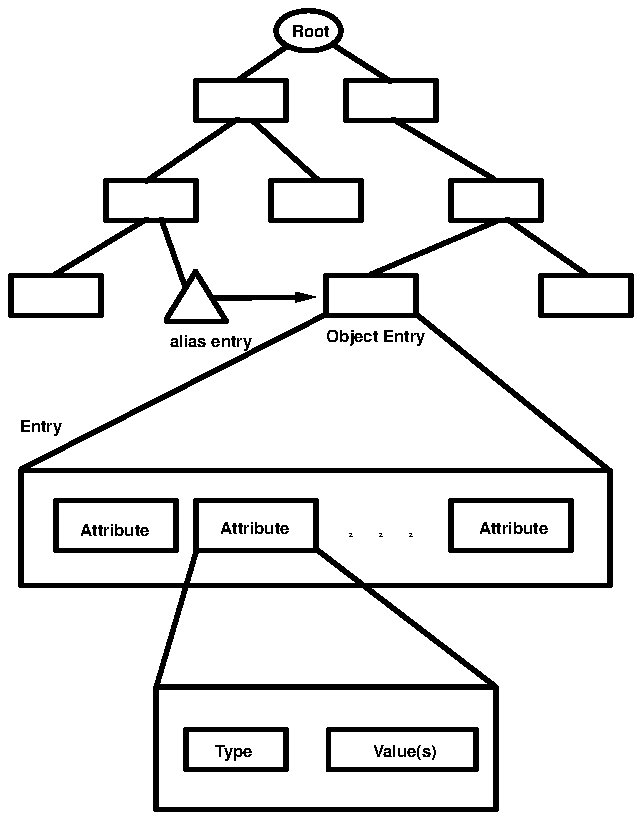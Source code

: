 ...\" @OSF_COPYRIGHT@
...\" COPYRIGHT NOTICE
...\" Copyright (c) 1990, 1991, 1992, 1993 Open Software Foundation, Inc.
...\" ALL RIGHTS RESERVED (DCE).  See the file named COPYRIGHT.DCE in the
...\" src directory for the full copyright text.
...\" 
...\" HISTORY
...\" $Log: fig1.04.pic,v $
...\" Revision 1.1.2.1  1994/08/04  21:01:28  hal
...\" 	Create DCE GDS Admin Gd & Ref from GDS parts of Adm Gd & Cmd Ref; fix log
...\" 	[1994/08/04  20:36:30  hal]
...\"
...\" Revision 1.1.2.5  1993/01/28  19:08:02  dbelch
...\" 	Embedding copyright notice
...\" 	[1993/01/28  18:34:28  dbelch]
...\" 
...\" Revision 1.1.2.4  1993/01/10  21:27:13  rnollman
...\" 	fixes after Dublin edit
...\" 	[1993/01/10  21:26:56  rnollman]
...\" 
...\" Revision 1.1.2.3  1992/11/19  20:07:26  rnollman
...\" 	updated illustrations
...\" 	[1992/11/19  20:06:54  rnollman]
...\" 
...\" Revision 1.1.2.2  1992/10/26  23:35:48  rnollman
...\" 	work in progress
...\" 	[1992/10/26  23:35:09  rnollman]
...\" 
...\" $EndLog$
.PS
scale = 160
.ps 40
box  wid 272 ht 98 at 304, 130
line   from 296, 289 \
	to 440, 179 
line   from 200, 288 \
	to 168, 179 
box  wid 80 ht 32 at 232, 129
box  wid 118 ht 32 at 365, 129
.ps 10
"\f(HB\s6Type\s0\fP"  at 230, 128
"\f(HB\s6Value(s)\s0\fP"  at 367, 128
"\f(HB\s6Attribute\s0\fP"  at 454, 306
"\f(HB\s6Attribute\s0\fP"  at 247, 306
"\f(HB\s6Attribute\s0\fP"  at 135, 305
.ps 40
box  wid 471 ht 92 at 295.5, 306
box  wid 96 ht 40 at 452, 308
.ps 10
"\f(HB\s22.\s0\fP"  at 372, 304
"\f(HB\s22.\s0\fP"  at 348, 304
"\f(HB\s22.\s0\fP"  at 348, 304
"\f(HB\s22.\s0\fP"  at 324, 304
.ps 40
box  wid 96 ht 40 at 248, 308
box  wid 96 ht 40 at 136, 308
.ps 10
"\f(HB\s6\s0\fP"  at 0, 4
"\f(HB\s6\s0\fP"  at 108, 76
"\f(HB\s6\s0\fP"  at 156, 160
"\f(HB\s6Entry\s0\fP"  at 76, 388
"\f(HB\s6Object Entry\s0\fP"  at 344, 460
.ps 40
box  wid 72 ht 32 at 512, 492
box  wid 72 ht 32 at 340, 492
box  wid 72 ht 32 at 88, 492
box  wid 72 ht 32 at 440, 568
box  wid 72 ht 32 at 164, 568
ellipse wid 52 ht 32 at 290, 704
.ps 10
"\f(HB\s6Root\s0\fP"  at 292, 704
.ps 40
box  wid 72 ht 32 at 356, 648
.ps 10
"\f(HB\s6alias entry\s0\fP"  at 212, 456
.ps 40
box  wid 72 ht 32 at 296, 568
box  wid 72 ht 32 at 236, 648
line   from 304, 477 \
	to 60, 353 
line   from 376, 477 \
	to 531, 352 
line   from 273, 692 \
	to 235, 665 
line   from 233, 633 \
	to 160, 584 
line   from 246, 632 \
	to 297, 585 
line   from 309, 693 \
	to 355, 664 
line   from 358, 633 \
	to 439, 585 
line   from 440, 552 \
	to 340, 509 
line   from 449, 553 \
	to 512, 509 \
	to 512, 509 
line   from 160, 553 \
	to 87, 509 
line   from 172, 553 \
	to 191, 499 
line ->  from 213, 490 \
	to 296, 491 
line   from 199, 511 \
	to 176, 473 \
	to 176, 472 \
	to 224, 472 \
	to 199, 512 
.PE

